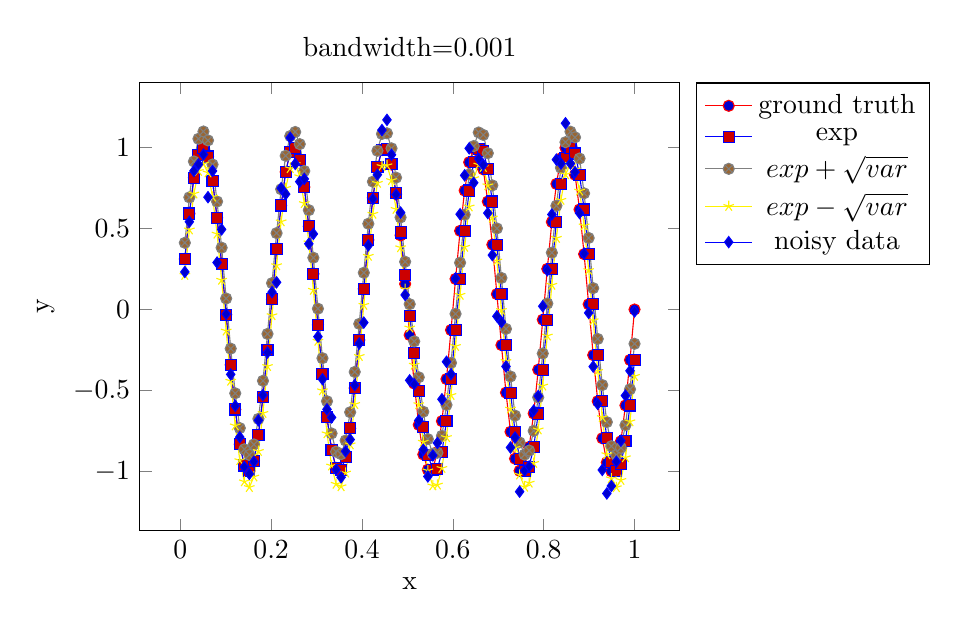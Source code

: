 \begin{tikzpicture}[]
\begin{axis}[legend pos = {outer north east}, ylabel = {y}, title = {bandwidth=0.001}, xlabel = {x}]\addplot+ [red]coordinates {
(0.01, 0.312)
(0.02, 0.593)
(0.03, 0.815)
(0.04, 0.955)
(0.051, 1.0)
(0.061, 0.945)
(0.071, 0.796)
(0.081, 0.567)
(0.091, 0.282)
(0.101, -0.032)
(0.111, -0.342)
(0.121, -0.618)
(0.131, -0.833)
(0.141, -0.964)
(0.152, -0.999)
(0.162, -0.934)
(0.172, -0.776)
(0.182, -0.541)
(0.192, -0.251)
(0.202, 0.063)
(0.212, 0.372)
(0.222, 0.643)
(0.232, 0.85)
(0.242, 0.972)
(0.253, 0.997)
(0.263, 0.922)
(0.273, 0.756)
(0.283, 0.514)
(0.293, 0.22)
(0.303, -0.095)
(0.313, -0.401)
(0.323, -0.667)
(0.333, -0.866)
(0.343, -0.979)
(0.354, -0.994)
(0.364, -0.91)
(0.374, -0.735)
(0.384, -0.486)
(0.394, -0.189)
(0.404, 0.127)
(0.414, 0.43)
(0.424, 0.69)
(0.434, 0.881)
(0.444, 0.985)
(0.455, 0.99)
(0.465, 0.896)
(0.475, 0.713)
(0.485, 0.458)
(0.495, 0.158)
(0.505, -0.158)
(0.515, -0.458)
(0.525, -0.713)
(0.535, -0.896)
(0.545, -0.99)
(0.556, -0.985)
(0.566, -0.881)
(0.576, -0.69)
(0.586, -0.43)
(0.596, -0.127)
(0.606, 0.189)
(0.616, 0.486)
(0.626, 0.735)
(0.636, 0.91)
(0.646, 0.994)
(0.657, 0.979)
(0.667, 0.866)
(0.677, 0.667)
(0.687, 0.401)
(0.697, 0.095)
(0.707, -0.22)
(0.717, -0.514)
(0.727, -0.756)
(0.737, -0.922)
(0.747, -0.997)
(0.758, -0.972)
(0.768, -0.85)
(0.778, -0.643)
(0.788, -0.372)
(0.798, -0.063)
(0.808, 0.251)
(0.818, 0.541)
(0.828, 0.776)
(0.838, 0.934)
(0.848, 0.999)
(0.859, 0.964)
(0.869, 0.833)
(0.879, 0.618)
(0.889, 0.342)
(0.899, 0.032)
(0.909, -0.282)
(0.919, -0.567)
(0.929, -0.796)
(0.939, -0.945)
(0.949, -1.0)
(0.96, -0.955)
(0.97, -0.815)
(0.98, -0.593)
(0.99, -0.312)
(1.0, -1.225e-15)
};
\addlegendentry{ground truth}
\addplot+ [blue]coordinates {
(0.01, 0.312)
(0.02, 0.593)
(0.03, 0.815)
(0.04, 0.955)
(0.051, 1.0)
(0.061, 0.945)
(0.071, 0.796)
(0.081, 0.567)
(0.091, 0.282)
(0.101, -0.032)
(0.111, -0.342)
(0.121, -0.618)
(0.131, -0.833)
(0.141, -0.964)
(0.152, -0.999)
(0.162, -0.934)
(0.172, -0.776)
(0.182, -0.541)
(0.192, -0.251)
(0.202, 0.063)
(0.212, 0.372)
(0.222, 0.643)
(0.232, 0.85)
(0.242, 0.972)
(0.253, 0.997)
(0.263, 0.922)
(0.273, 0.756)
(0.283, 0.514)
(0.293, 0.22)
(0.303, -0.095)
(0.313, -0.401)
(0.323, -0.667)
(0.333, -0.866)
(0.343, -0.979)
(0.354, -0.994)
(0.364, -0.91)
(0.374, -0.735)
(0.384, -0.486)
(0.394, -0.189)
(0.404, 0.127)
(0.414, 0.43)
(0.424, 0.69)
(0.434, 0.881)
(0.444, 0.985)
(0.455, 0.99)
(0.465, 0.897)
(0.475, 0.718)
(0.485, 0.476)
(0.495, 0.211)
(0.505, -0.04)
(0.515, -0.27)
(0.525, -0.503)
(0.535, -0.726)
(0.545, -0.898)
(0.556, -0.99)
(0.566, -0.984)
(0.576, -0.881)
(0.586, -0.69)
(0.596, -0.43)
(0.606, -0.127)
(0.616, 0.189)
(0.626, 0.486)
(0.636, 0.735)
(0.646, 0.91)
(0.657, 0.994)
(0.667, 0.979)
(0.677, 0.866)
(0.687, 0.667)
(0.697, 0.401)
(0.707, 0.095)
(0.717, -0.22)
(0.727, -0.514)
(0.737, -0.756)
(0.747, -0.922)
(0.758, -0.997)
(0.768, -0.972)
(0.778, -0.85)
(0.788, -0.643)
(0.798, -0.372)
(0.808, -0.063)
(0.818, 0.251)
(0.828, 0.541)
(0.838, 0.776)
(0.848, 0.934)
(0.859, 0.999)
(0.869, 0.964)
(0.879, 0.833)
(0.889, 0.618)
(0.899, 0.342)
(0.909, 0.032)
(0.919, -0.282)
(0.929, -0.567)
(0.939, -0.796)
(0.949, -0.945)
(0.96, -1.0)
(0.97, -0.955)
(0.98, -0.815)
(0.99, -0.593)
(1.0, -0.312)
};
\addlegendentry{exp}
\addplot+ [gray]coordinates {
(0.01, 0.412)
(0.02, 0.693)
(0.03, 0.915)
(0.04, 1.055)
(0.051, 1.1)
(0.061, 1.045)
(0.071, 0.896)
(0.081, 0.667)
(0.091, 0.382)
(0.101, 0.068)
(0.111, -0.242)
(0.121, -0.518)
(0.131, -0.733)
(0.141, -0.864)
(0.152, -0.899)
(0.162, -0.834)
(0.172, -0.676)
(0.182, -0.441)
(0.192, -0.151)
(0.202, 0.163)
(0.212, 0.472)
(0.222, 0.743)
(0.232, 0.95)
(0.242, 1.072)
(0.253, 1.097)
(0.263, 1.022)
(0.273, 0.856)
(0.283, 0.614)
(0.293, 0.32)
(0.303, 0.005)
(0.313, -0.301)
(0.323, -0.567)
(0.333, -0.766)
(0.343, -0.879)
(0.354, -0.894)
(0.364, -0.81)
(0.374, -0.635)
(0.384, -0.386)
(0.394, -0.089)
(0.404, 0.227)
(0.414, 0.53)
(0.424, 0.79)
(0.434, 0.981)
(0.444, 1.085)
(0.455, 1.089)
(0.465, 0.996)
(0.475, 0.815)
(0.485, 0.569)
(0.495, 0.295)
(0.505, 0.033)
(0.515, -0.197)
(0.525, -0.419)
(0.535, -0.632)
(0.545, -0.801)
(0.556, -0.891)
(0.566, -0.885)
(0.576, -0.781)
(0.586, -0.59)
(0.596, -0.33)
(0.606, -0.027)
(0.616, 0.289)
(0.626, 0.586)
(0.636, 0.835)
(0.646, 1.01)
(0.657, 1.094)
(0.667, 1.079)
(0.677, 0.966)
(0.687, 0.767)
(0.697, 0.501)
(0.707, 0.195)
(0.717, -0.12)
(0.727, -0.414)
(0.737, -0.656)
(0.747, -0.822)
(0.758, -0.897)
(0.768, -0.872)
(0.778, -0.75)
(0.788, -0.543)
(0.798, -0.272)
(0.808, 0.037)
(0.818, 0.351)
(0.828, 0.641)
(0.838, 0.876)
(0.848, 1.034)
(0.859, 1.099)
(0.869, 1.064)
(0.879, 0.933)
(0.889, 0.718)
(0.899, 0.442)
(0.909, 0.132)
(0.919, -0.182)
(0.929, -0.467)
(0.939, -0.696)
(0.949, -0.845)
(0.96, -0.9)
(0.97, -0.855)
(0.98, -0.715)
(0.99, -0.493)
(1.0, -0.212)
};
\addlegendentry{$exp+\sqrt{var}$}
\addplot+ [yellow]coordinates {
(0.01, 0.212)
(0.02, 0.493)
(0.03, 0.715)
(0.04, 0.855)
(0.051, 0.9)
(0.061, 0.845)
(0.071, 0.696)
(0.081, 0.467)
(0.091, 0.182)
(0.101, -0.132)
(0.111, -0.442)
(0.121, -0.718)
(0.131, -0.933)
(0.141, -1.064)
(0.152, -1.099)
(0.162, -1.034)
(0.172, -0.876)
(0.182, -0.641)
(0.192, -0.351)
(0.202, -0.037)
(0.212, 0.272)
(0.222, 0.543)
(0.232, 0.75)
(0.242, 0.872)
(0.253, 0.897)
(0.263, 0.822)
(0.273, 0.656)
(0.283, 0.414)
(0.293, 0.12)
(0.303, -0.195)
(0.313, -0.501)
(0.323, -0.767)
(0.333, -0.966)
(0.343, -1.079)
(0.354, -1.094)
(0.364, -1.01)
(0.374, -0.835)
(0.384, -0.586)
(0.394, -0.289)
(0.404, 0.027)
(0.414, 0.33)
(0.424, 0.59)
(0.434, 0.781)
(0.444, 0.885)
(0.455, 0.89)
(0.465, 0.798)
(0.475, 0.62)
(0.485, 0.383)
(0.495, 0.126)
(0.505, -0.113)
(0.515, -0.343)
(0.525, -0.587)
(0.535, -0.819)
(0.545, -0.996)
(0.556, -1.089)
(0.566, -1.084)
(0.576, -0.981)
(0.586, -0.79)
(0.596, -0.53)
(0.606, -0.227)
(0.616, 0.089)
(0.626, 0.386)
(0.636, 0.635)
(0.646, 0.81)
(0.657, 0.894)
(0.667, 0.879)
(0.677, 0.766)
(0.687, 0.567)
(0.697, 0.301)
(0.707, -0.005)
(0.717, -0.32)
(0.727, -0.614)
(0.737, -0.856)
(0.747, -1.022)
(0.758, -1.097)
(0.768, -1.072)
(0.778, -0.95)
(0.788, -0.743)
(0.798, -0.472)
(0.808, -0.163)
(0.818, 0.151)
(0.828, 0.441)
(0.838, 0.676)
(0.848, 0.834)
(0.859, 0.899)
(0.869, 0.864)
(0.879, 0.733)
(0.889, 0.518)
(0.899, 0.242)
(0.909, -0.068)
(0.919, -0.382)
(0.929, -0.667)
(0.939, -0.896)
(0.949, -1.045)
(0.96, -1.1)
(0.97, -1.055)
(0.98, -0.915)
(0.99, -0.693)
(1.0, -0.412)
};
\addlegendentry{$exp-\sqrt{var}$}
\addplot+[draw=none, ] coordinates {
(0.01, 0.232)
(0.02, 0.542)
(0.03, 0.856)
(0.04, 0.897)
(0.051, 0.958)
(0.061, 0.694)
(0.071, 0.856)
(0.081, 0.29)
(0.091, 0.495)
(0.101, -0.028)
(0.111, -0.401)
(0.121, -0.596)
(0.131, -0.789)
(0.141, -0.973)
(0.152, -1.016)
(0.162, -0.941)
(0.172, -0.685)
(0.182, -0.529)
(0.192, -0.266)
(0.202, 0.107)
(0.212, 0.168)
(0.222, 0.75)
(0.232, 0.713)
(0.242, 1.061)
(0.253, 0.9)
(0.263, 0.79)
(0.273, 0.807)
(0.283, 0.406)
(0.293, 0.467)
(0.303, -0.168)
(0.313, -0.431)
(0.323, -0.617)
(0.333, -0.667)
(0.343, -0.99)
(0.354, -1.037)
(0.364, -0.876)
(0.374, -0.804)
(0.384, -0.468)
(0.394, -0.21)
(0.404, -0.081)
(0.414, 0.396)
(0.424, 0.683)
(0.434, 0.833)
(0.444, 1.109)
(0.455, 1.172)
(0.465, 0.956)
(0.475, 0.71)
(0.485, 0.599)
(0.495, 0.09)
(0.505, -0.438)
(0.515, -0.461)
(0.525, -0.686)
(0.535, -0.867)
(0.545, -1.032)
(0.556, -0.902)
(0.566, -0.825)
(0.576, -0.555)
(0.586, -0.323)
(0.596, -0.4)
(0.606, 0.192)
(0.616, 0.589)
(0.626, 0.829)
(0.636, 0.996)
(0.646, 0.783)
(0.657, 0.931)
(0.667, 0.894)
(0.677, 0.596)
(0.687, 0.336)
(0.697, -0.042)
(0.707, -0.078)
(0.717, -0.352)
(0.727, -0.853)
(0.737, -0.791)
(0.747, -1.126)
(0.758, -0.996)
(0.768, -0.97)
(0.778, -0.625)
(0.788, -0.535)
(0.798, 0.02)
(0.808, 0.242)
(0.818, 0.587)
(0.828, 0.926)
(0.838, 0.902)
(0.848, 1.151)
(0.859, 0.902)
(0.869, 0.849)
(0.879, 0.596)
(0.889, 0.346)
(0.899, -0.021)
(0.909, -0.353)
(0.919, -0.584)
(0.929, -0.992)
(0.939, -1.137)
(0.949, -1.091)
(0.96, -0.941)
(0.97, -0.811)
(0.98, -0.532)
(0.99, -0.379)
(1.0, -0.012)
};
\addlegendentry{noisy data}
\end{axis}

\end{tikzpicture}
